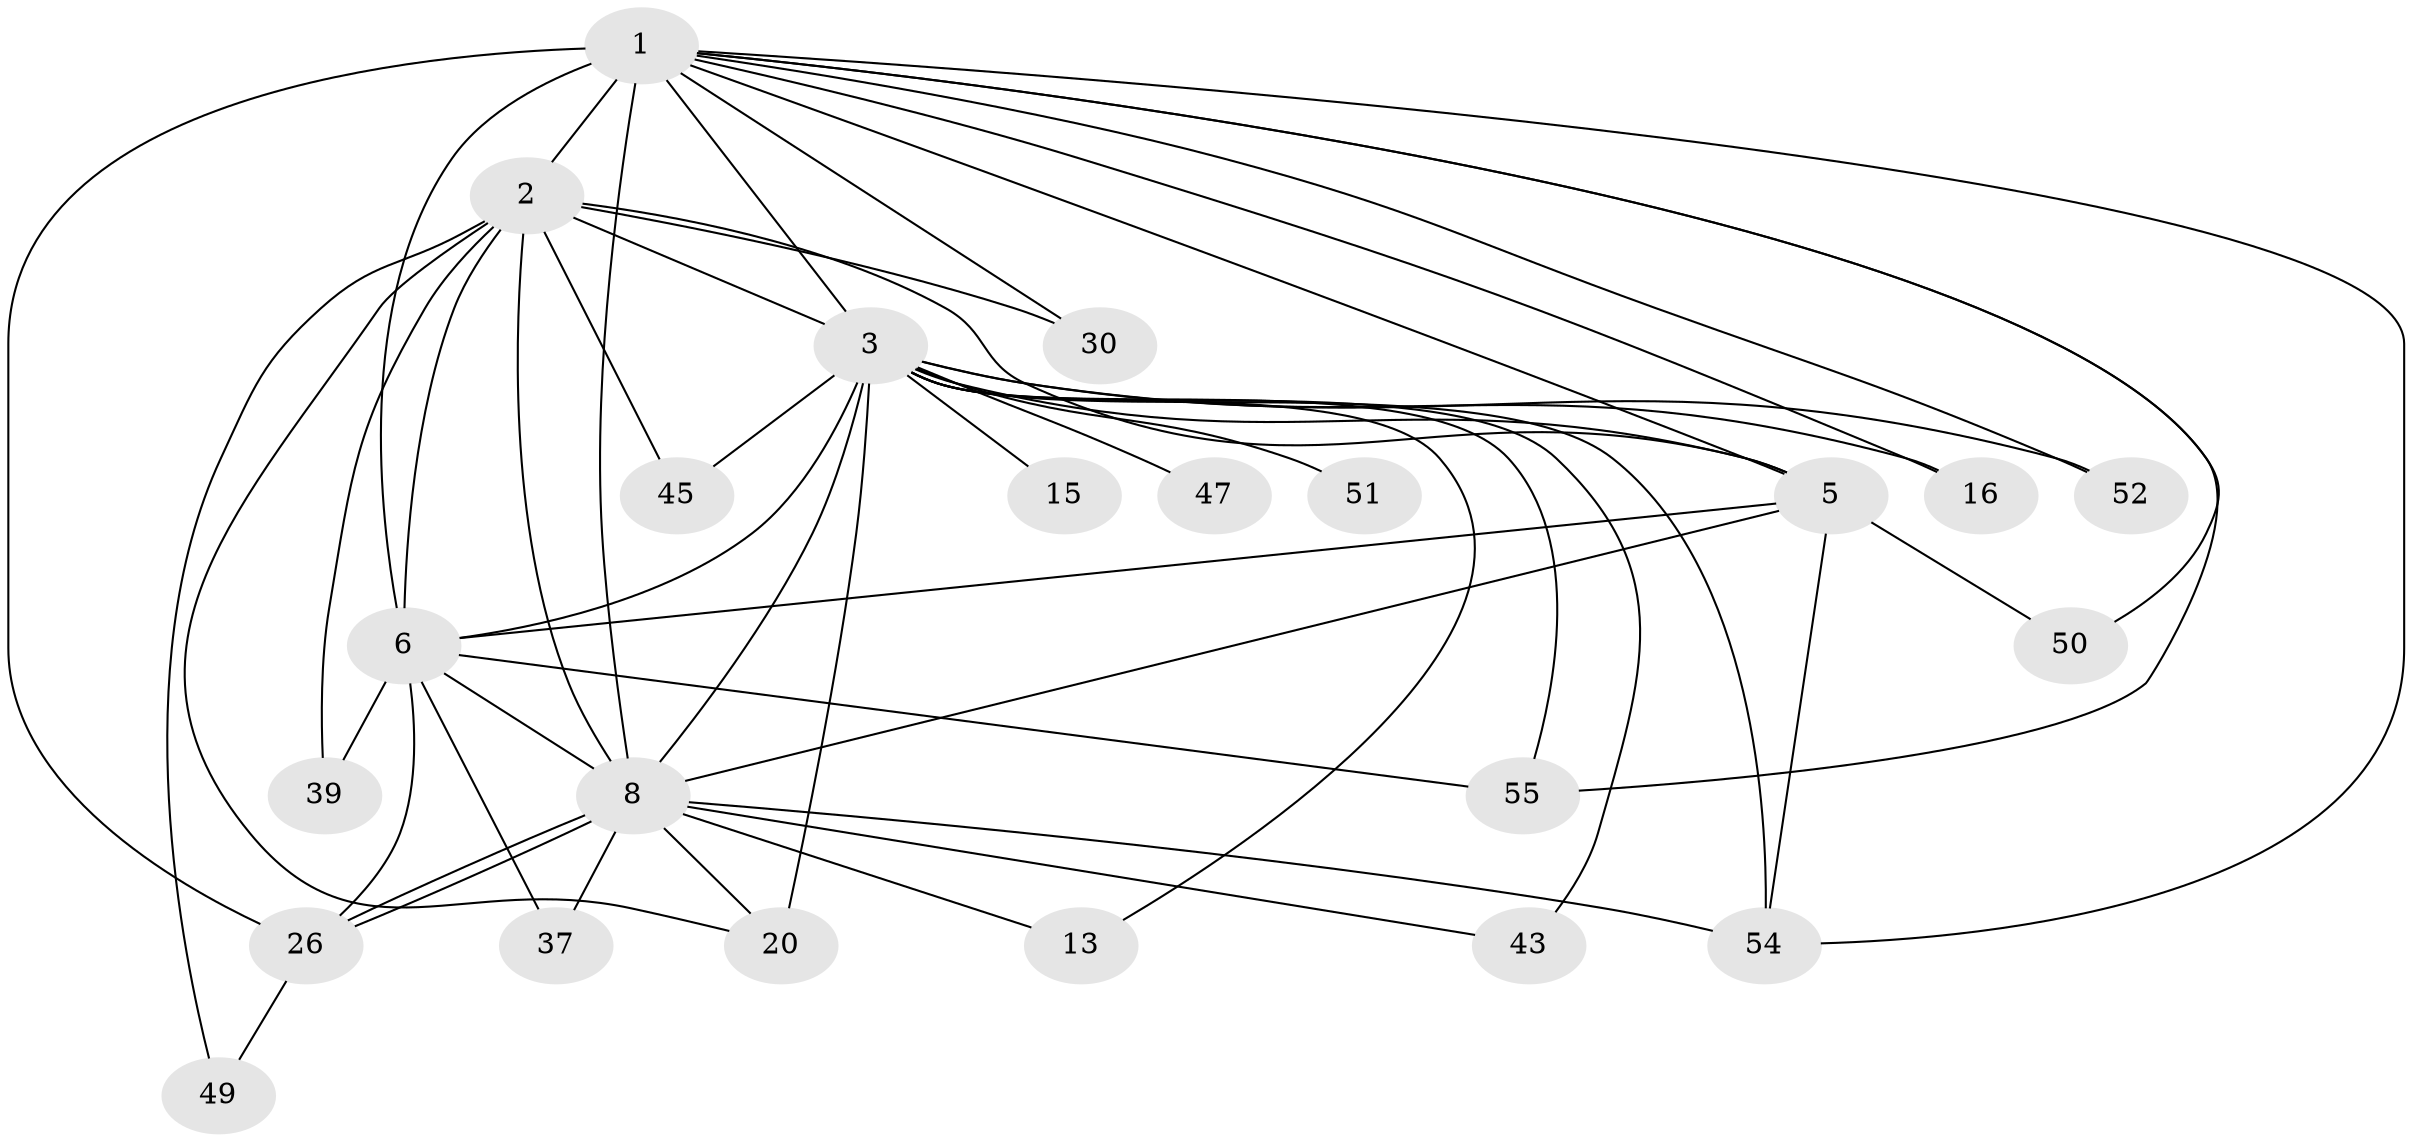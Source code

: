 // original degree distribution, {25: 0.02531645569620253, 15: 0.012658227848101266, 16: 0.012658227848101266, 18: 0.02531645569620253, 12: 0.012658227848101266, 23: 0.02531645569620253, 13: 0.012658227848101266, 7: 0.012658227848101266, 4: 0.0759493670886076, 2: 0.569620253164557, 5: 0.0379746835443038, 3: 0.17721518987341772}
// Generated by graph-tools (version 1.1) at 2025/17/03/04/25 18:17:39]
// undirected, 23 vertices, 52 edges
graph export_dot {
graph [start="1"]
  node [color=gray90,style=filled];
  1 [super="+34+33"];
  2 [super="+48+67+10"];
  3 [super="+4+9+72"];
  5;
  6 [super="+7+17+40+25+66+65+74+23+18+53+73"];
  8 [super="+11"];
  13;
  15 [super="+77+42"];
  16 [super="+59"];
  20 [super="+63+21"];
  26 [super="+28"];
  30;
  37;
  39 [super="+70"];
  43;
  45;
  47;
  49;
  50;
  51;
  52;
  54 [super="+61"];
  55 [super="+64"];
  1 -- 2 [weight=4];
  1 -- 3 [weight=5];
  1 -- 5;
  1 -- 6 [weight=3];
  1 -- 8 [weight=4];
  1 -- 16;
  1 -- 30;
  1 -- 50;
  1 -- 52;
  1 -- 54;
  1 -- 55;
  1 -- 26 [weight=2];
  2 -- 3 [weight=9];
  2 -- 5 [weight=5];
  2 -- 6 [weight=6];
  2 -- 8 [weight=5];
  2 -- 39;
  2 -- 45;
  2 -- 20;
  2 -- 49;
  2 -- 30;
  3 -- 5 [weight=4];
  3 -- 6 [weight=10];
  3 -- 8 [weight=6];
  3 -- 16 [weight=2];
  3 -- 20 [weight=2];
  3 -- 43;
  3 -- 47 [weight=2];
  3 -- 13;
  3 -- 15 [weight=5];
  3 -- 51 [weight=2];
  3 -- 54;
  3 -- 55;
  3 -- 45;
  3 -- 52;
  5 -- 6 [weight=4];
  5 -- 8 [weight=2];
  5 -- 50;
  5 -- 54;
  6 -- 8 [weight=7];
  6 -- 37;
  6 -- 39 [weight=2];
  6 -- 55;
  6 -- 26;
  8 -- 13;
  8 -- 20;
  8 -- 26;
  8 -- 26;
  8 -- 37;
  8 -- 43;
  8 -- 54;
  26 -- 49;
}
